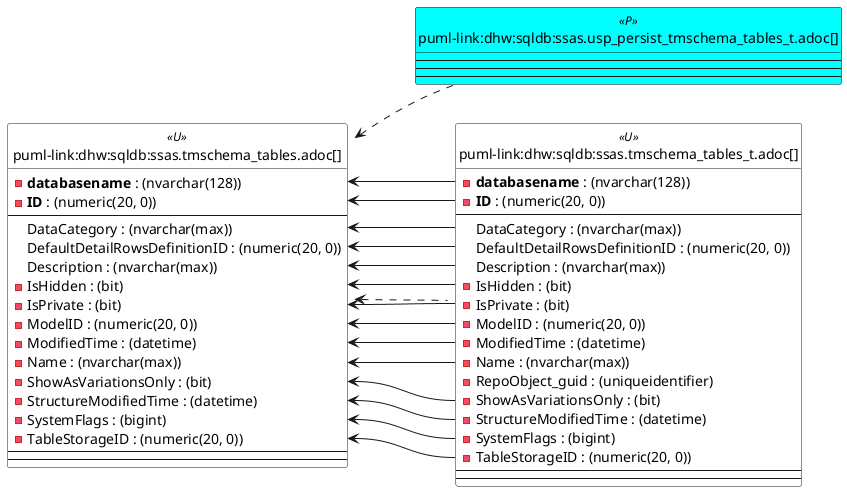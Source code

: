@startuml
left to right direction
'top to bottom direction
hide circle
'avoide "." issues:
set namespaceSeparator none


skinparam class {
  BackgroundColor White
  BackgroundColor<<FN>> Yellow
  BackgroundColor<<FS>> Yellow
  BackgroundColor<<FT>> LightGray
  BackgroundColor<<IF>> Yellow
  BackgroundColor<<IS>> Yellow
  BackgroundColor<<P>> Aqua
  BackgroundColor<<PC>> Aqua
  BackgroundColor<<SN>> Yellow
  BackgroundColor<<SO>> SlateBlue
  BackgroundColor<<TF>> LightGray
  BackgroundColor<<TR>> Tomato
  BackgroundColor<<U>> White
  BackgroundColor<<V>> WhiteSmoke
  BackgroundColor<<X>> Aqua
  BackgroundColor<<external>> AliceBlue
}


entity "puml-link:dhw:sqldb:ssas.tmschema_tables.adoc[]" as ssas.TMSCHEMA_TABLES << U >> {
  - **databasename** : (nvarchar(128))
  - **ID** : (numeric(20, 0))
  --
  DataCategory : (nvarchar(max))
  DefaultDetailRowsDefinitionID : (numeric(20, 0))
  Description : (nvarchar(max))
  - IsHidden : (bit)
  - IsPrivate : (bit)
  - ModelID : (numeric(20, 0))
  - ModifiedTime : (datetime)
  - Name : (nvarchar(max))
  - ShowAsVariationsOnly : (bit)
  - StructureModifiedTime : (datetime)
  - SystemFlags : (bigint)
  - TableStorageID : (numeric(20, 0))
  --
  --
}

entity "puml-link:dhw:sqldb:ssas.tmschema_tables_t.adoc[]" as ssas.TMSCHEMA_TABLES_T << U >> {
  - **databasename** : (nvarchar(128))
  - **ID** : (numeric(20, 0))
  --
  DataCategory : (nvarchar(max))
  DefaultDetailRowsDefinitionID : (numeric(20, 0))
  Description : (nvarchar(max))
  - IsHidden : (bit)
  - IsPrivate : (bit)
  - ModelID : (numeric(20, 0))
  - ModifiedTime : (datetime)
  - Name : (nvarchar(max))
  - RepoObject_guid : (uniqueidentifier)
  - ShowAsVariationsOnly : (bit)
  - StructureModifiedTime : (datetime)
  - SystemFlags : (bigint)
  - TableStorageID : (numeric(20, 0))
  --
  --
}

entity "puml-link:dhw:sqldb:ssas.usp_persist_tmschema_tables_t.adoc[]" as ssas.usp_PERSIST_TMSCHEMA_TABLES_T << P >> {
  --
  --
  --
}

ssas.TMSCHEMA_TABLES <.. ssas.TMSCHEMA_TABLES_T
ssas.TMSCHEMA_TABLES <.. ssas.usp_PERSIST_TMSCHEMA_TABLES_T
"ssas.TMSCHEMA_TABLES::databasename" <-- "ssas.TMSCHEMA_TABLES_T::databasename"
"ssas.TMSCHEMA_TABLES::DataCategory" <-- "ssas.TMSCHEMA_TABLES_T::DataCategory"
"ssas.TMSCHEMA_TABLES::DefaultDetailRowsDefinitionID" <-- "ssas.TMSCHEMA_TABLES_T::DefaultDetailRowsDefinitionID"
"ssas.TMSCHEMA_TABLES::Description" <-- "ssas.TMSCHEMA_TABLES_T::Description"
"ssas.TMSCHEMA_TABLES::ID" <-- "ssas.TMSCHEMA_TABLES_T::ID"
"ssas.TMSCHEMA_TABLES::IsHidden" <-- "ssas.TMSCHEMA_TABLES_T::IsHidden"
"ssas.TMSCHEMA_TABLES::IsPrivate" <-- "ssas.TMSCHEMA_TABLES_T::IsPrivate"
"ssas.TMSCHEMA_TABLES::ModelID" <-- "ssas.TMSCHEMA_TABLES_T::ModelID"
"ssas.TMSCHEMA_TABLES::ModifiedTime" <-- "ssas.TMSCHEMA_TABLES_T::ModifiedTime"
"ssas.TMSCHEMA_TABLES::Name" <-- "ssas.TMSCHEMA_TABLES_T::Name"
"ssas.TMSCHEMA_TABLES::ShowAsVariationsOnly" <-- "ssas.TMSCHEMA_TABLES_T::ShowAsVariationsOnly"
"ssas.TMSCHEMA_TABLES::StructureModifiedTime" <-- "ssas.TMSCHEMA_TABLES_T::StructureModifiedTime"
"ssas.TMSCHEMA_TABLES::SystemFlags" <-- "ssas.TMSCHEMA_TABLES_T::SystemFlags"
"ssas.TMSCHEMA_TABLES::TableStorageID" <-- "ssas.TMSCHEMA_TABLES_T::TableStorageID"
@enduml

